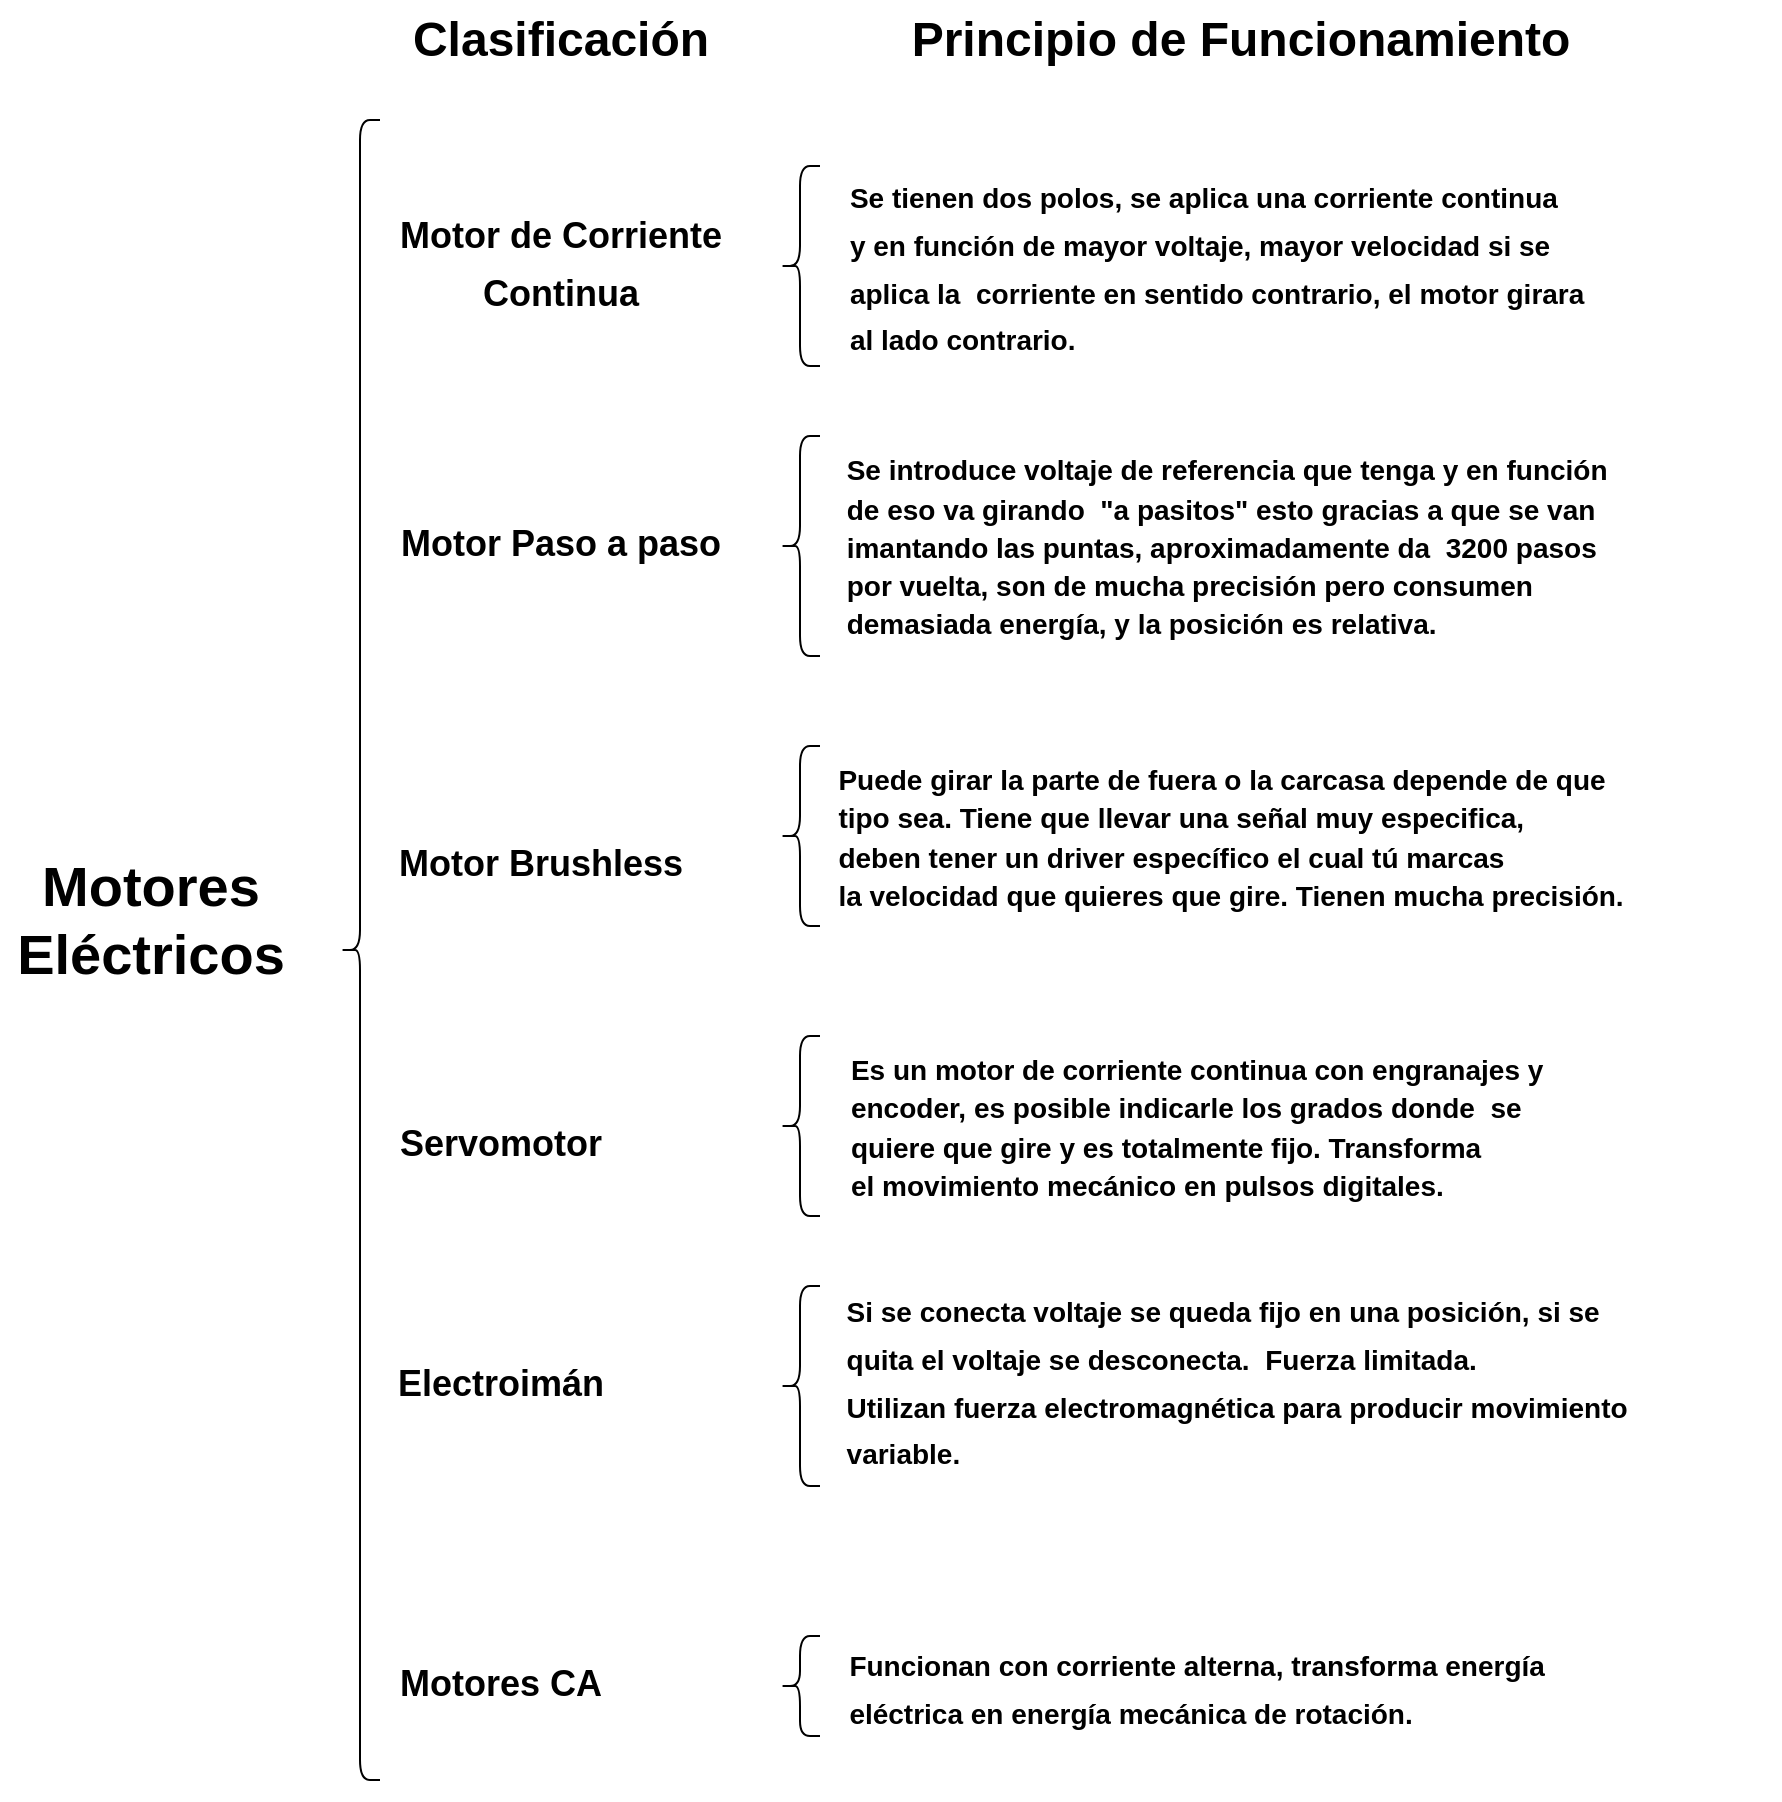 <mxfile version="13.6.5">
    <diagram id="TtTSq6dbiPGls-K_1y0A" name="Página-1">
        <mxGraphModel dx="1118" dy="792" grid="1" gridSize="10" guides="1" tooltips="1" connect="1" arrows="1" fold="1" page="1" pageScale="1" pageWidth="850" pageHeight="1100" math="0" shadow="0">
            <root>
                <mxCell id="0"/>
                <mxCell id="1" parent="0"/>
                <mxCell id="3" value="&lt;font style=&quot;font-size: 28px&quot;&gt;&lt;b&gt;Motores &lt;br&gt;Eléctricos&lt;/b&gt;&lt;/font&gt;" style="text;html=1;align=center;verticalAlign=middle;resizable=0;points=[];autosize=1;fontSize=28;" vertex="1" parent="1">
                    <mxGeometry y="515" width="150" height="70" as="geometry"/>
                </mxCell>
                <mxCell id="4" value="" style="shape=curlyBracket;whiteSpace=wrap;html=1;rounded=1;" vertex="1" parent="1">
                    <mxGeometry x="170" y="150" width="20" height="830" as="geometry"/>
                </mxCell>
                <mxCell id="5" value="Clasificación" style="text;strokeColor=none;fillColor=none;html=1;fontSize=24;fontStyle=1;verticalAlign=middle;align=center;" vertex="1" parent="1">
                    <mxGeometry x="230" y="90" width="100" height="40" as="geometry"/>
                </mxCell>
                <mxCell id="6" value="Principio de Funcionamiento" style="text;strokeColor=none;fillColor=none;html=1;fontSize=24;fontStyle=1;verticalAlign=middle;align=center;" vertex="1" parent="1">
                    <mxGeometry x="570" y="90" width="100" height="40" as="geometry"/>
                </mxCell>
                <mxCell id="9" value="&lt;font style=&quot;font-size: 18px&quot;&gt;Motor de Corriente &lt;br&gt;Continua&lt;/font&gt;" style="text;strokeColor=none;fillColor=none;html=1;fontSize=24;fontStyle=1;verticalAlign=middle;align=center;" vertex="1" parent="1">
                    <mxGeometry x="230" y="200" width="100" height="40" as="geometry"/>
                </mxCell>
                <mxCell id="10" value="&lt;h5 style=&quot;text-align: justify&quot;&gt;&lt;font style=&quot;font-size: 14px&quot;&gt;Se tienen dos polos, se aplica una corriente continua&amp;nbsp;&lt;br&gt;y en&amp;nbsp;función de mayor voltaje,&amp;nbsp;mayor velocidad si se&amp;nbsp;&lt;br&gt;aplica la&amp;nbsp;&amp;nbsp;corriente en sentido contrario, el motor girara&amp;nbsp;&lt;br&gt;al lado contrario.&lt;/font&gt;&lt;/h5&gt;" style="text;strokeColor=none;fillColor=none;html=1;fontSize=24;fontStyle=1;verticalAlign=middle;align=center;" vertex="1" parent="1">
                    <mxGeometry x="430" y="143" width="360" height="160" as="geometry"/>
                </mxCell>
                <mxCell id="11" value="&lt;font style=&quot;font-size: 18px&quot;&gt;Motor Paso a paso&lt;/font&gt;" style="text;strokeColor=none;fillColor=none;html=1;fontSize=24;fontStyle=1;verticalAlign=middle;align=center;" vertex="1" parent="1">
                    <mxGeometry x="230" y="340" width="100" height="40" as="geometry"/>
                </mxCell>
                <mxCell id="12" value="&lt;h6 style=&quot;text-align: justify&quot;&gt;&lt;font style=&quot;font-size: 14px&quot;&gt;Se introduce voltaje de referencia que tenga y en función&amp;nbsp;&lt;br&gt;de eso va girando&amp;nbsp;&amp;nbsp;&quot;a pasitos&quot; esto gracias a que se van&amp;nbsp;&lt;br&gt;imantando las puntas, aproximadamente da&amp;nbsp;&amp;nbsp;3200 pasos&amp;nbsp;&lt;br&gt;por vuelta, son de mucha precisión pero consumen&amp;nbsp;&lt;br&gt;demasiada energía, y la posición es relativa.&lt;/font&gt;&lt;/h6&gt;" style="text;strokeColor=none;fillColor=none;html=1;fontSize=24;fontStyle=1;verticalAlign=middle;align=center;" vertex="1" parent="1">
                    <mxGeometry x="405" y="278" width="420" height="170" as="geometry"/>
                </mxCell>
                <mxCell id="13" value="&lt;font style=&quot;font-size: 18px&quot;&gt;Motor Brushless&lt;/font&gt;" style="text;strokeColor=none;fillColor=none;html=1;fontSize=24;fontStyle=1;verticalAlign=middle;align=center;" vertex="1" parent="1">
                    <mxGeometry x="220" y="500" width="100" height="40" as="geometry"/>
                </mxCell>
                <mxCell id="14" value="&lt;h6 style=&quot;text-align: justify&quot;&gt;&lt;font style=&quot;font-size: 14px&quot;&gt;Puede girar la parte de fuera o la carcasa depende de que&lt;br&gt;&lt;span&gt;tipo sea. Tiene que llevar una señal muy especifica,&amp;nbsp;&lt;br&gt;&lt;/span&gt;&lt;span&gt;deben tener un driver específico el cual tú marcas&amp;nbsp;&lt;br&gt;&lt;/span&gt;&lt;span&gt;la velocidad que quieres que gire. Tienen mucha precisión.&lt;/span&gt;&lt;/font&gt;&lt;/h6&gt;" style="text;strokeColor=none;fillColor=none;html=1;fontSize=24;fontStyle=1;verticalAlign=middle;align=center;" vertex="1" parent="1">
                    <mxGeometry x="410" y="463" width="410" height="90" as="geometry"/>
                </mxCell>
                <mxCell id="15" value="&lt;font style=&quot;font-size: 18px&quot;&gt;Servomotor&lt;/font&gt;" style="text;strokeColor=none;fillColor=none;html=1;fontSize=24;fontStyle=1;verticalAlign=middle;align=center;" vertex="1" parent="1">
                    <mxGeometry x="200" y="640" width="100" height="40" as="geometry"/>
                </mxCell>
                <mxCell id="16" value="&lt;h6 style=&quot;text-align: justify&quot;&gt;&lt;font style=&quot;font-size: 14px&quot;&gt;Es un motor de corriente continua con engranajes y&amp;nbsp;&lt;br&gt;encoder, es posible indicarle los grados donde&amp;nbsp;&amp;nbsp;se&amp;nbsp;&lt;br&gt;quiere que gire y es totalmente fijo. Transforma&amp;nbsp;&lt;br&gt;el movimiento mecánico en pulsos digitales.&lt;/font&gt;&lt;/h6&gt;" style="text;strokeColor=none;fillColor=none;html=1;fontSize=24;fontStyle=1;verticalAlign=middle;align=center;" vertex="1" parent="1">
                    <mxGeometry x="550" y="633" width="100" height="40" as="geometry"/>
                </mxCell>
                <mxCell id="17" value="&lt;font style=&quot;font-size: 18px&quot;&gt;Electroimán&lt;/font&gt;" style="text;strokeColor=none;fillColor=none;html=1;fontSize=24;fontStyle=1;verticalAlign=middle;align=center;" vertex="1" parent="1">
                    <mxGeometry x="200" y="760" width="100" height="40" as="geometry"/>
                </mxCell>
                <mxCell id="18" value="&lt;h5 style=&quot;text-align: justify&quot;&gt;&lt;font style=&quot;font-size: 14px&quot;&gt;&lt;font&gt;&lt;font&gt;Si se conecta voltaje se queda fijo en una posición, si se&amp;nbsp;&lt;br&gt;&lt;/font&gt;&lt;/font&gt;&lt;font&gt;quita el voltaje se desconecta.&amp;nbsp; Fuerza limitada.&amp;nbsp;&lt;br&gt;&lt;/font&gt;&lt;font&gt;Utilizan fuerza electromagnética para producir movimiento&amp;nbsp;&lt;br&gt;&lt;/font&gt;&lt;/font&gt;&lt;font style=&quot;font-size: 14px&quot;&gt;variable.&lt;/font&gt;&lt;span style=&quot;font-size: 14px&quot;&gt;&amp;nbsp;&lt;/span&gt;&lt;/h5&gt;" style="text;strokeColor=none;fillColor=none;html=1;fontSize=24;fontStyle=1;verticalAlign=middle;align=center;" vertex="1" parent="1">
                    <mxGeometry x="350" y="670" width="540" height="220" as="geometry"/>
                </mxCell>
                <mxCell id="19" value="&lt;font style=&quot;font-size: 18px&quot;&gt;Motores CA&lt;/font&gt;" style="text;strokeColor=none;fillColor=none;html=1;fontSize=24;fontStyle=1;verticalAlign=middle;align=center;" vertex="1" parent="1">
                    <mxGeometry x="200" y="910" width="100" height="40" as="geometry"/>
                </mxCell>
                <mxCell id="20" value="&lt;h5 style=&quot;text-align: justify&quot;&gt;&lt;font style=&quot;font-size: 14px&quot;&gt;&lt;font&gt;Funcionan con corriente alterna, transforma energía&amp;nbsp;&lt;br&gt;&lt;/font&gt;&lt;font&gt;eléctrica en energía mecánica de rotación.&lt;/font&gt;&lt;/font&gt;&lt;/h5&gt;" style="text;strokeColor=none;fillColor=none;html=1;fontSize=24;fontStyle=1;verticalAlign=middle;align=center;" vertex="1" parent="1">
                    <mxGeometry x="550" y="913" width="100" height="40" as="geometry"/>
                </mxCell>
                <mxCell id="23" value="" style="shape=curlyBracket;whiteSpace=wrap;html=1;rounded=1;" vertex="1" parent="1">
                    <mxGeometry x="390" y="908" width="20" height="50" as="geometry"/>
                </mxCell>
                <mxCell id="24" value="" style="shape=curlyBracket;whiteSpace=wrap;html=1;rounded=1;" vertex="1" parent="1">
                    <mxGeometry x="390" y="173" width="20" height="100" as="geometry"/>
                </mxCell>
                <mxCell id="25" value="" style="shape=curlyBracket;whiteSpace=wrap;html=1;rounded=1;" vertex="1" parent="1">
                    <mxGeometry x="390" y="308" width="20" height="110" as="geometry"/>
                </mxCell>
                <mxCell id="26" value="" style="shape=curlyBracket;whiteSpace=wrap;html=1;rounded=1;" vertex="1" parent="1">
                    <mxGeometry x="390" y="463" width="20" height="90" as="geometry"/>
                </mxCell>
                <mxCell id="27" value="" style="shape=curlyBracket;whiteSpace=wrap;html=1;rounded=1;" vertex="1" parent="1">
                    <mxGeometry x="390" y="608" width="20" height="90" as="geometry"/>
                </mxCell>
                <mxCell id="29" value="" style="shape=curlyBracket;whiteSpace=wrap;html=1;rounded=1;" vertex="1" parent="1">
                    <mxGeometry x="390" y="733" width="20" height="100" as="geometry"/>
                </mxCell>
            </root>
        </mxGraphModel>
    </diagram>
</mxfile>